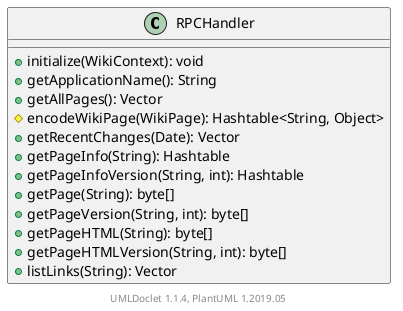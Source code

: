 @startuml

    class RPCHandler [[RPCHandler.html]] {
        +initialize(WikiContext): void
        +getApplicationName(): String
        +getAllPages(): Vector
        #encodeWikiPage(WikiPage): Hashtable<String, Object>
        +getRecentChanges(Date): Vector
        +getPageInfo(String): Hashtable
        +getPageInfoVersion(String, int): Hashtable
        +getPage(String): byte[]
        +getPageVersion(String, int): byte[]
        +getPageHTML(String): byte[]
        +getPageHTMLVersion(String, int): byte[]
        +listLinks(String): Vector
    }


    center footer UMLDoclet 1.1.4, PlantUML 1.2019.05
@enduml

